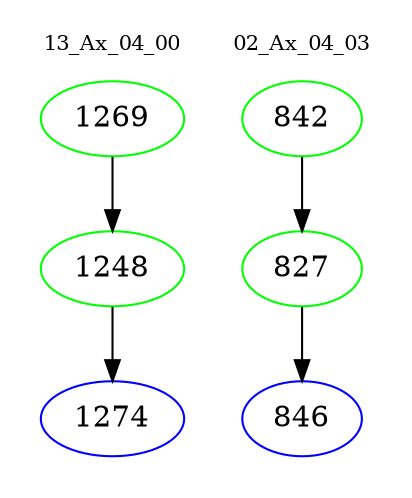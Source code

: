 digraph{
subgraph cluster_0 {
color = white
label = "13_Ax_04_00";
fontsize=10;
T0_1269 [label="1269", color="green"]
T0_1269 -> T0_1248 [color="black"]
T0_1248 [label="1248", color="green"]
T0_1248 -> T0_1274 [color="black"]
T0_1274 [label="1274", color="blue"]
}
subgraph cluster_1 {
color = white
label = "02_Ax_04_03";
fontsize=10;
T1_842 [label="842", color="green"]
T1_842 -> T1_827 [color="black"]
T1_827 [label="827", color="green"]
T1_827 -> T1_846 [color="black"]
T1_846 [label="846", color="blue"]
}
}

